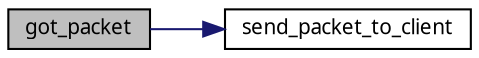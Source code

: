 digraph G
{
  edge [fontname="FreeSans.ttf",fontsize="10",labelfontname="FreeSans.ttf",labelfontsize="10"];
  node [fontname="FreeSans.ttf",fontsize="10",shape=record];
  rankdir=LR;
  Node1 [label="got_packet",height=0.2,width=0.4,color="black", fillcolor="grey75", style="filled" fontcolor="black"];
  Node1 -> Node2 [color="midnightblue",fontsize="10",style="solid",fontname="FreeSans.ttf"];
  Node2 [label="send_packet_to_client",height=0.2,width=0.4,color="black", fillcolor="white", style="filled",URL="$process__server_8c.html#a46fccb859d2f35c490cadf867c7318a4",tooltip="Fonction qui envoye un packet à un client inscrit dans un tableau de protocole."];
}
